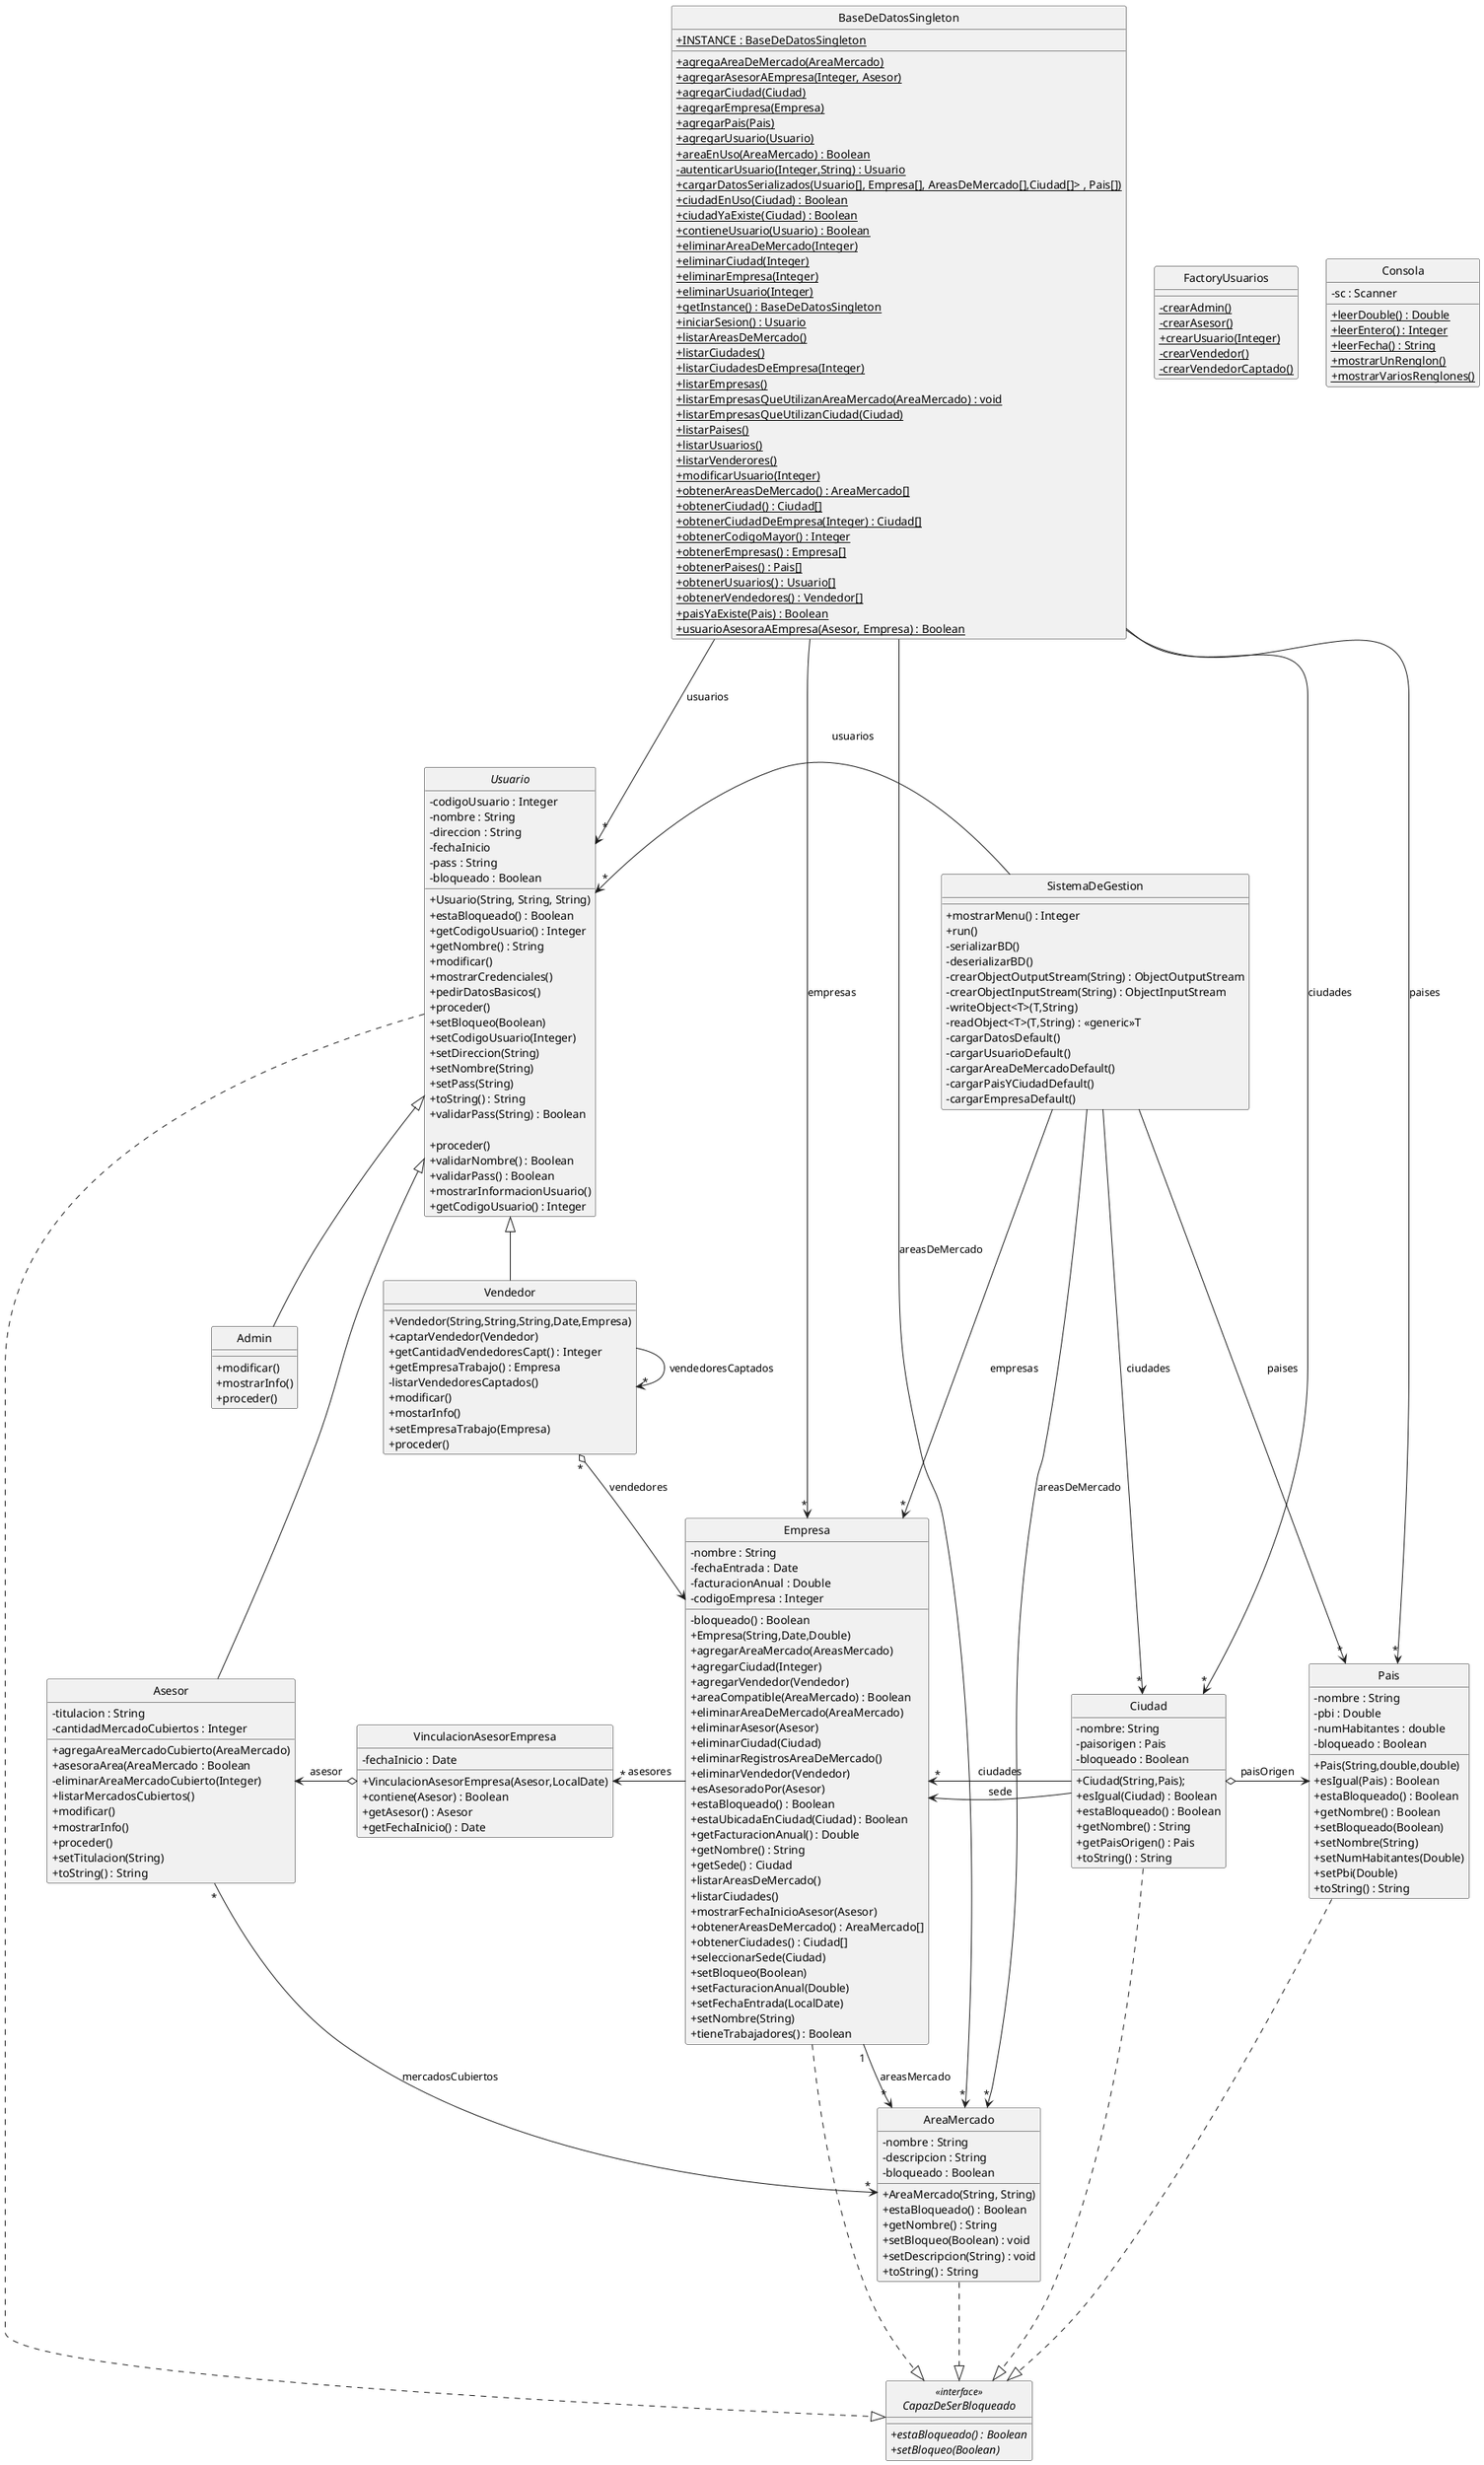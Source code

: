 @startuml
hide circle
skinparam classAttributeIconSize 0
skinparam backgroundColor transparent
skinparam monochrome true
skinparam shadowing false

abstract Usuario{
    -codigoUsuario : Integer
    -nombre : String
    -direccion : String
    -fechaInicio
    -pass : String
    -bloqueado : Boolean

    + Usuario(String, String, String)
    + estaBloqueado() : Boolean
    + getCodigoUsuario() : Integer
    + getNombre() : String
    + modificar()
    + mostrarCredenciales()
    + pedirDatosBasicos()
    + proceder()
    + setBloqueo(Boolean)
    + setCodigoUsuario(Integer)
    + setDireccion(String)
    + setNombre(String)
    + setPass(String)
    + toString() : String
    + validarPass(String) : Boolean

    +proceder()
    +validarNombre() : Boolean
    +validarPass() : Boolean
    +mostrarInformacionUsuario()
    +getCodigoUsuario() : Integer
}

class Vendedor extends Usuario{

    +Vendedor(String,String,String,Date,Empresa)
    +captarVendedor(Vendedor)
    +getCantidadVendedoresCapt() : Integer
    +getEmpresaTrabajo() : Empresa
    -listarVendedoresCaptados()
    +modificar()
    +mostarInfo()
    +setEmpresaTrabajo(Empresa)
    +proceder()
}

class Empresa{
    -nombre : String
    -fechaEntrada : Date
    -facturacionAnual : Double
    -codigoEmpresa : Integer
    -bloqueado() : Boolean


    +Empresa(String,Date,Double)
    +agregarAreaMercado(AreasMercado)
    +agregarCiudad(Integer)
    +agregarVendedor(Vendedor)
    +areaCompatible(AreaMercado) : Boolean
    +eliminarAreaDeMercado(AreaMercado)
    +eliminarAsesor(Asesor)
    +eliminarCiudad(Ciudad)
    +eliminarRegistrosAreaDeMercado()
    +eliminarVendedor(Vendedor)
    +esAsesoradoPor(Asesor)
    +estaBloqueado() : Boolean
    +estaUbicadaEnCiudad(Ciudad) : Boolean
    +getFacturacionAnual() : Double
    +getNombre() : String
    +getSede() : Ciudad
    +listarAreasDeMercado()
    +listarCiudades()
    +mostrarFechaInicioAsesor(Asesor)
    +obtenerAreasDeMercado() : AreaMercado[]
    +obtenerCiudades() : Ciudad[]
    +seleccionarSede(Ciudad)
    +setBloqueo(Boolean)
    +setFacturacionAnual(Double)
    +setFechaEntrada(LocalDate)
    +setNombre(String)
    +tieneTrabajadores() : Boolean
}

class AreaMercado {
    -nombre : String
    -descripcion : String
    -bloqueado : Boolean

    +AreaMercado(String, String)
    +estaBloqueado() : Boolean
    +getNombre() : String
    +setBloqueo(Boolean) : void
    +setDescripcion(String) : void
    +toString() : String
}

class Asesor extends Usuario{
    -titulacion : String
    -cantidadMercadoCubiertos : Integer

    +agregaAreaMercadoCubierto(AreaMercado)
    +asesoraArea(AreaMercado : Boolean
    -eliminarAreaMercadoCubierto(Integer)
    +listarMercadosCubiertos()
    +modificar()
    +mostrarInfo()
    +proceder()
    +setTitulacion(String)
    +toString() : String
}

class VinculacionAsesorEmpresa{
    -fechaInicio : Date

    +VinculacionAsesorEmpresa(Asesor,LocalDate)
    +contiene(Asesor) : Boolean
    +getAsesor() : Asesor
    +getFechaInicio() : Date
}

class Admin extends Usuario{
    +modificar()
    +mostrarInfo()
    +proceder()
}

class Pais{
    -nombre : String
    -pbi : Double
    -numHabitantes : double
    -bloqueado : Boolean

    +Pais(String,double,double)
    +esIgual(Pais) : Boolean
    +estaBloqueado() : Boolean
    +getNombre() : Boolean
    +setBloqueado(Boolean)
    +setNombre(String)
    +setNumHabitantes(Double)
    +setPbi(Double)
    +toString() : String
}
class FactoryUsuarios{
 {static} -crearAdmin()
 {static} -crearAsesor()
 {static} +crearUsuario(Integer)
 {static} -crearVendedor()
 {static} -crearVendedorCaptado()
}
class Consola{
    - sc : Scanner

    {static} +leerDouble() : Double
    {static} +leerEntero() : Integer
    {static} +leerFecha() : String
    {static} +mostrarUnRenglon()
    {static} +mostrarVariosRenglones()
}

class Ciudad{
    -nombre: String
    -paisorigen : Pais
    -bloqueado : Boolean
    +Ciudad(String,Pais);
    +esIgual(Ciudad) : Boolean
    +estaBloqueado() : Boolean
    +getNombre() : String
    +getPaisOrigen() : Pais
    +toString() : String
}

class BaseDeDatosSingleton{
    + {static} INSTANCE : BaseDeDatosSingleton

    + {static} agregaAreaDeMercado(AreaMercado)
    + {static} agregarAsesorAEmpresa(Integer, Asesor)
    + {static} agregarCiudad(Ciudad)
    + {static} agregarEmpresa(Empresa)
    + {static} agregarPais(Pais)
    + {static} agregarUsuario(Usuario)
    + {static} areaEnUso(AreaMercado) : Boolean
    - {static} autenticarUsuario(Integer,String) : Usuario
    + {static} cargarDatosSerializados(Usuario[], Empresa[], AreasDeMercado[],Ciudad[]> , Pais[])
    + {static} ciudadEnUso(Ciudad) : Boolean
    + {static} ciudadYaExiste(Ciudad) : Boolean
    + {static} contieneUsuario(Usuario) : Boolean
    + {static} eliminarAreaDeMercado(Integer)
    + {static} eliminarCiudad(Integer)
    + {static} eliminarEmpresa(Integer)
    + {static} eliminarUsuario(Integer)
    + {static} getInstance() : BaseDeDatosSingleton
    + {static} iniciarSesion() : Usuario
    + {static} listarAreasDeMercado()
    + {static} listarCiudades()
    + {static} listarCiudadesDeEmpresa(Integer)
    + {static} listarEmpresas()
    + {static} listarEmpresasQueUtilizanAreaMercado(AreaMercado) : void
    + {static} listarEmpresasQueUtilizanCiudad(Ciudad)
    + {static} listarPaises()
    + {static} listarUsuarios()
    + {static} listarVenderores()
    + {static} modificarUsuario(Integer)
    + {static} obtenerAreasDeMercado() : AreaMercado[]
    + {static} obtenerCiudad() : Ciudad[]
    + {static} obtenerCiudadDeEmpresa(Integer) : Ciudad[]
    + {static} obtenerCodigoMayor() : Integer
    + {static} obtenerEmpresas() : Empresa[]
    + {static} obtenerPaises() : Pais[]
    + {static} obtenerUsuarios() : Usuario[]
    + {static} obtenerVendedores() : Vendedor[]
    + {static} paisYaExiste(Pais) : Boolean
    + {static} usuarioAsesoraAEmpresa(Asesor, Empresa) : Boolean

}

interface CapazDeSerBloqueado <<interface>>{
    +{abstract} estaBloqueado() : Boolean
    +{abstract} setBloqueo(Boolean)
}


class SistemaDeGestion{
    +mostrarMenu() : Integer
    +run()
    -serializarBD()
    -deserializarBD()
    -crearObjectOutputStream(String) : ObjectOutputStream
    -crearObjectInputStream(String) : ObjectInputStream
    -writeObject<T>(T,String)
    -readObject<T>(T,String) : <<generic>>T
    -cargarDatosDefault()
    -cargarUsuarioDefault()
    -cargarAreaDeMercadoDefault()
    -cargarPaisYCiudadDefault()
    -cargarEmpresaDefault()
}

Vendedor "*" o--> Empresa : vendedores
Vendedor -> "*" Vendedor : vendedoresCaptados

Empresa "1"--> "*" AreaMercado : areasMercado

VinculacionAsesorEmpresa "*" <- Empresa: asesores
Ciudad o-> Pais : paisOrigen
Ciudad -> "*" Empresa : ciudades
Empresa <- Ciudad : sede
Asesor "*" --> "*" AreaMercado : mercadosCubiertos
Asesor <-o VinculacionAsesorEmpresa : asesor

Usuario -.|> CapazDeSerBloqueado
Empresa -.|> CapazDeSerBloqueado
AreaMercado --.|> CapazDeSerBloqueado
Ciudad -.|> CapazDeSerBloqueado
Pais -.|> CapazDeSerBloqueado

BaseDeDatosSingleton ---> "*" Usuario : usuarios
BaseDeDatosSingleton --> "*" Empresa : empresas
BaseDeDatosSingleton --> "*" AreaMercado : areasDeMercado
BaseDeDatosSingleton --> "*" Pais : paises
BaseDeDatosSingleton --> "*" Ciudad : ciudades

SistemaDeGestion -> "*" Usuario : usuarios
SistemaDeGestion -> "*" Empresa : empresas
SistemaDeGestion -> "*" AreaMercado : areasDeMercado
SistemaDeGestion -> "*" Pais : paises
SistemaDeGestion -> "*" Ciudad : ciudades

@enduml